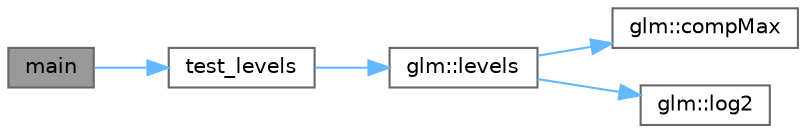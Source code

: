 digraph "main"
{
 // LATEX_PDF_SIZE
  bgcolor="transparent";
  edge [fontname=Helvetica,fontsize=10,labelfontname=Helvetica,labelfontsize=10];
  node [fontname=Helvetica,fontsize=10,shape=box,height=0.2,width=0.4];
  rankdir="LR";
  Node1 [id="Node000001",label="main",height=0.2,width=0.4,color="gray40", fillcolor="grey60", style="filled", fontcolor="black",tooltip=" "];
  Node1 -> Node2 [id="edge5_Node000001_Node000002",color="steelblue1",style="solid",tooltip=" "];
  Node2 [id="Node000002",label="test_levels",height=0.2,width=0.4,color="grey40", fillcolor="white", style="filled",URL="$_classes_2lib_2glm_2test_2gtx_2gtx__texture_8cpp.html#a27fa7a3e1051008c17b04e35bcdabf5f",tooltip=" "];
  Node2 -> Node3 [id="edge6_Node000002_Node000003",color="steelblue1",style="solid",tooltip=" "];
  Node3 [id="Node000003",label="glm::levels",height=0.2,width=0.4,color="grey40", fillcolor="white", style="filled",URL="$group__gtx__texture.html#gaa8c377f4e63486db4fa872d77880da73",tooltip=" "];
  Node3 -> Node4 [id="edge7_Node000003_Node000004",color="steelblue1",style="solid",tooltip=" "];
  Node4 [id="Node000004",label="glm::compMax",height=0.2,width=0.4,color="grey40", fillcolor="white", style="filled",URL="$group__gtx__component__wise.html#gabfa4bb19298c8c73d4217ba759c496b6",tooltip=" "];
  Node3 -> Node5 [id="edge8_Node000003_Node000005",color="steelblue1",style="solid",tooltip=" "];
  Node5 [id="Node000005",label="glm::log2",height=0.2,width=0.4,color="grey40", fillcolor="white", style="filled",URL="$namespaceglm.html#ab47f0f29ead9cefd62d62ba5f83fe81b",tooltip=" "];
}

